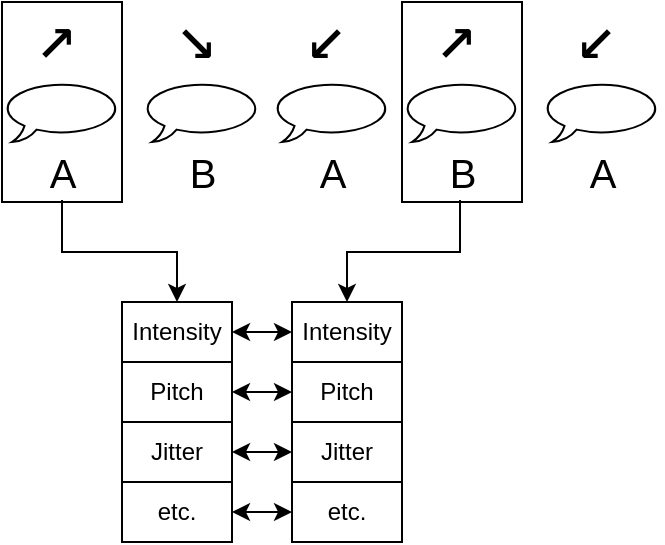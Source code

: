 <mxfile version="14.6.6" type="device"><diagram id="1ChHVX_AiLFRlO4zIq0h" name="Page-1"><mxGraphModel dx="1418" dy="778" grid="1" gridSize="10" guides="1" tooltips="1" connect="1" arrows="1" fold="1" page="1" pageScale="1" pageWidth="850" pageHeight="1100" math="0" shadow="0"><root><mxCell id="0"/><mxCell id="1" parent="0"/><mxCell id="Tv2klzWehSjwSrXVmLQz-22" value="" style="rounded=0;whiteSpace=wrap;html=1;fontSize=20;" vertex="1" parent="1"><mxGeometry x="490" y="80" width="60" height="100" as="geometry"/></mxCell><mxCell id="Tv2klzWehSjwSrXVmLQz-21" value="" style="rounded=0;whiteSpace=wrap;html=1;fontSize=20;" vertex="1" parent="1"><mxGeometry x="290" y="80" width="60" height="100" as="geometry"/></mxCell><mxCell id="Tv2klzWehSjwSrXVmLQz-1" value="" style="whiteSpace=wrap;html=1;shape=mxgraph.basic.oval_callout" vertex="1" parent="1"><mxGeometry x="290" y="120" width="60" height="30" as="geometry"/></mxCell><mxCell id="Tv2klzWehSjwSrXVmLQz-2" value="" style="whiteSpace=wrap;html=1;shape=mxgraph.basic.oval_callout" vertex="1" parent="1"><mxGeometry x="360" y="120" width="60" height="30" as="geometry"/></mxCell><mxCell id="Tv2klzWehSjwSrXVmLQz-3" value="" style="whiteSpace=wrap;html=1;shape=mxgraph.basic.oval_callout" vertex="1" parent="1"><mxGeometry x="425" y="120" width="60" height="30" as="geometry"/></mxCell><mxCell id="Tv2klzWehSjwSrXVmLQz-4" value="" style="whiteSpace=wrap;html=1;shape=mxgraph.basic.oval_callout" vertex="1" parent="1"><mxGeometry x="490" y="120" width="60" height="30" as="geometry"/></mxCell><mxCell id="Tv2klzWehSjwSrXVmLQz-5" value="" style="whiteSpace=wrap;html=1;shape=mxgraph.basic.oval_callout" vertex="1" parent="1"><mxGeometry x="560" y="120" width="60" height="30" as="geometry"/></mxCell><mxCell id="Tv2klzWehSjwSrXVmLQz-8" value="&lt;div style=&quot;color: rgb(0 , 0 , 0) ; background-color: rgb(255 , 255 , 255) ; font-family: &amp;#34;droid sans mono&amp;#34; , &amp;#34;monospace&amp;#34; , monospace , &amp;#34;droid sans fallback&amp;#34; ; font-weight: normal ; font-size: 34px ; line-height: 19px&quot;&gt;&lt;div style=&quot;font-size: 34px&quot;&gt;&lt;span style=&quot;color: rgb(0 , 0 , 0) ; font-size: 34px&quot;&gt;&lt;/span&gt;&lt;span style=&quot;color: rgb(0 , 0 , 0) ; font-size: 34px&quot;&gt;↘&lt;/span&gt;&lt;br style=&quot;font-size: 34px&quot;&gt;&lt;/div&gt;&lt;/div&gt;" style="text;whiteSpace=wrap;html=1;fontSize=34;" vertex="1" parent="1"><mxGeometry x="375" y="80" width="30" height="30" as="geometry"/></mxCell><mxCell id="Tv2klzWehSjwSrXVmLQz-9" value="&lt;div style=&quot;color: rgb(0 , 0 , 0) ; background-color: rgb(255 , 255 , 255) ; font-family: &amp;#34;droid sans mono&amp;#34; , &amp;#34;monospace&amp;#34; , monospace , &amp;#34;droid sans fallback&amp;#34; ; font-weight: normal ; font-size: 34px ; line-height: 19px&quot;&gt;&lt;div style=&quot;font-size: 34px&quot;&gt;&lt;span style=&quot;color: rgb(0 , 0 , 0) ; font-size: 34px&quot;&gt;↗&lt;/span&gt;&lt;/div&gt;&lt;/div&gt;" style="text;whiteSpace=wrap;html=1;fontSize=34;" vertex="1" parent="1"><mxGeometry x="305" y="80" width="30" height="40" as="geometry"/></mxCell><mxCell id="Tv2klzWehSjwSrXVmLQz-11" value="&lt;div style=&quot;color: rgb(0 , 0 , 0) ; background-color: rgb(255 , 255 , 255) ; font-family: &amp;#34;droid sans mono&amp;#34; , &amp;#34;monospace&amp;#34; , monospace , &amp;#34;droid sans fallback&amp;#34; ; font-weight: normal ; font-size: 34px ; line-height: 19px&quot;&gt;&lt;span style=&quot;color: rgb(0 , 0 , 0) ; font-size: 34px&quot;&gt;↙&lt;/span&gt;&lt;br style=&quot;font-size: 34px&quot;&gt;&lt;/div&gt;" style="text;whiteSpace=wrap;html=1;fontSize=34;" vertex="1" parent="1"><mxGeometry x="440" y="80" width="30" height="30" as="geometry"/></mxCell><mxCell id="Tv2klzWehSjwSrXVmLQz-13" value="&lt;div style=&quot;color: rgb(0 , 0 , 0) ; background-color: rgb(255 , 255 , 255) ; font-family: &amp;#34;droid sans mono&amp;#34; , &amp;#34;monospace&amp;#34; , monospace , &amp;#34;droid sans fallback&amp;#34; ; font-weight: normal ; font-size: 34px ; line-height: 19px&quot;&gt;&lt;div style=&quot;font-size: 34px&quot;&gt;&lt;span style=&quot;color: rgb(0 , 0 , 0) ; font-size: 34px&quot;&gt;↗&lt;/span&gt;&lt;/div&gt;&lt;/div&gt;" style="text;whiteSpace=wrap;html=1;fontSize=34;" vertex="1" parent="1"><mxGeometry x="505" y="80" width="30" height="40" as="geometry"/></mxCell><mxCell id="Tv2klzWehSjwSrXVmLQz-15" value="&lt;div style=&quot;color: rgb(0 , 0 , 0) ; background-color: rgb(255 , 255 , 255) ; font-family: &amp;#34;droid sans mono&amp;#34; , &amp;#34;monospace&amp;#34; , monospace , &amp;#34;droid sans fallback&amp;#34; ; font-weight: normal ; font-size: 34px ; line-height: 19px&quot;&gt;&lt;span style=&quot;color: rgb(0 , 0 , 0) ; font-size: 34px&quot;&gt;↙&lt;/span&gt;&lt;br style=&quot;font-size: 34px&quot;&gt;&lt;/div&gt;" style="text;whiteSpace=wrap;html=1;fontSize=34;" vertex="1" parent="1"><mxGeometry x="575" y="80" width="30" height="30" as="geometry"/></mxCell><mxCell id="Tv2klzWehSjwSrXVmLQz-38" style="edgeStyle=orthogonalEdgeStyle;rounded=0;orthogonalLoop=1;jettySize=auto;html=1;fontSize=12;startArrow=none;startFill=0;exitX=0.5;exitY=0.967;exitDx=0;exitDy=0;exitPerimeter=0;" edge="1" parent="1" source="Tv2klzWehSjwSrXVmLQz-16" target="Tv2klzWehSjwSrXVmLQz-23"><mxGeometry relative="1" as="geometry"/></mxCell><mxCell id="Tv2klzWehSjwSrXVmLQz-16" value="A" style="text;html=1;align=center;verticalAlign=middle;resizable=0;points=[];autosize=1;strokeColor=none;fontSize=20;" vertex="1" parent="1"><mxGeometry x="305" y="150" width="30" height="30" as="geometry"/></mxCell><mxCell id="Tv2klzWehSjwSrXVmLQz-17" value="A" style="text;html=1;align=center;verticalAlign=middle;resizable=0;points=[];autosize=1;strokeColor=none;fontSize=20;" vertex="1" parent="1"><mxGeometry x="440" y="150" width="30" height="30" as="geometry"/></mxCell><mxCell id="Tv2klzWehSjwSrXVmLQz-18" value="A" style="text;html=1;align=center;verticalAlign=middle;resizable=0;points=[];autosize=1;strokeColor=none;fontSize=20;" vertex="1" parent="1"><mxGeometry x="575" y="150" width="30" height="30" as="geometry"/></mxCell><mxCell id="Tv2klzWehSjwSrXVmLQz-19" value="B" style="text;html=1;align=center;verticalAlign=middle;resizable=0;points=[];autosize=1;strokeColor=none;fontSize=20;" vertex="1" parent="1"><mxGeometry x="375" y="150" width="30" height="30" as="geometry"/></mxCell><mxCell id="Tv2klzWehSjwSrXVmLQz-39" style="edgeStyle=orthogonalEdgeStyle;rounded=0;orthogonalLoop=1;jettySize=auto;html=1;entryX=0.5;entryY=0;entryDx=0;entryDy=0;fontSize=12;startArrow=none;startFill=0;exitX=0.467;exitY=0.967;exitDx=0;exitDy=0;exitPerimeter=0;" edge="1" parent="1" source="Tv2klzWehSjwSrXVmLQz-20" target="Tv2klzWehSjwSrXVmLQz-27"><mxGeometry relative="1" as="geometry"/></mxCell><mxCell id="Tv2klzWehSjwSrXVmLQz-20" value="B" style="text;html=1;align=center;verticalAlign=middle;resizable=0;points=[];autosize=1;strokeColor=none;fontSize=20;" vertex="1" parent="1"><mxGeometry x="505" y="150" width="30" height="30" as="geometry"/></mxCell><mxCell id="Tv2klzWehSjwSrXVmLQz-23" value="&lt;font style=&quot;font-size: 12px;&quot;&gt;Intensity&lt;/font&gt;" style="rounded=0;whiteSpace=wrap;html=1;fontSize=12;" vertex="1" parent="1"><mxGeometry x="350" y="230" width="55" height="30" as="geometry"/></mxCell><mxCell id="Tv2klzWehSjwSrXVmLQz-32" style="edgeStyle=orthogonalEdgeStyle;rounded=0;orthogonalLoop=1;jettySize=auto;html=1;entryX=0;entryY=0.5;entryDx=0;entryDy=0;fontSize=12;startArrow=classic;startFill=1;" edge="1" parent="1" source="Tv2klzWehSjwSrXVmLQz-24" target="Tv2klzWehSjwSrXVmLQz-28"><mxGeometry relative="1" as="geometry"/></mxCell><mxCell id="Tv2klzWehSjwSrXVmLQz-24" value="Pitch" style="rounded=0;whiteSpace=wrap;html=1;fontSize=12;" vertex="1" parent="1"><mxGeometry x="350" y="260" width="55" height="30" as="geometry"/></mxCell><mxCell id="Tv2klzWehSjwSrXVmLQz-25" value="&lt;font style=&quot;font-size: 12px&quot;&gt;Jitter&lt;/font&gt;" style="rounded=0;whiteSpace=wrap;html=1;fontSize=12;" vertex="1" parent="1"><mxGeometry x="350" y="290" width="55" height="30" as="geometry"/></mxCell><mxCell id="Tv2klzWehSjwSrXVmLQz-34" style="edgeStyle=orthogonalEdgeStyle;rounded=0;orthogonalLoop=1;jettySize=auto;html=1;entryX=0;entryY=0.5;entryDx=0;entryDy=0;fontSize=12;startArrow=classic;startFill=1;" edge="1" parent="1" source="Tv2klzWehSjwSrXVmLQz-26" target="Tv2klzWehSjwSrXVmLQz-30"><mxGeometry relative="1" as="geometry"/></mxCell><mxCell id="Tv2klzWehSjwSrXVmLQz-26" value="etc." style="rounded=0;whiteSpace=wrap;html=1;fontSize=12;" vertex="1" parent="1"><mxGeometry x="350" y="320" width="55" height="30" as="geometry"/></mxCell><mxCell id="Tv2klzWehSjwSrXVmLQz-31" style="edgeStyle=orthogonalEdgeStyle;rounded=0;orthogonalLoop=1;jettySize=auto;html=1;entryX=1;entryY=0.5;entryDx=0;entryDy=0;fontSize=12;startArrow=classic;startFill=1;" edge="1" parent="1" source="Tv2klzWehSjwSrXVmLQz-27" target="Tv2klzWehSjwSrXVmLQz-23"><mxGeometry relative="1" as="geometry"/></mxCell><mxCell id="Tv2klzWehSjwSrXVmLQz-27" value="&lt;font style=&quot;font-size: 12px;&quot;&gt;Intensity&lt;/font&gt;" style="rounded=0;whiteSpace=wrap;html=1;fontSize=12;" vertex="1" parent="1"><mxGeometry x="435" y="230" width="55" height="30" as="geometry"/></mxCell><mxCell id="Tv2klzWehSjwSrXVmLQz-28" value="Pitch" style="rounded=0;whiteSpace=wrap;html=1;fontSize=12;" vertex="1" parent="1"><mxGeometry x="435" y="260" width="55" height="30" as="geometry"/></mxCell><mxCell id="Tv2klzWehSjwSrXVmLQz-33" style="edgeStyle=orthogonalEdgeStyle;rounded=0;orthogonalLoop=1;jettySize=auto;html=1;entryX=1;entryY=0.5;entryDx=0;entryDy=0;fontSize=12;startArrow=classic;startFill=1;" edge="1" parent="1" source="Tv2klzWehSjwSrXVmLQz-29" target="Tv2klzWehSjwSrXVmLQz-25"><mxGeometry relative="1" as="geometry"/></mxCell><mxCell id="Tv2klzWehSjwSrXVmLQz-29" value="&lt;font style=&quot;font-size: 12px&quot;&gt;Jitter&lt;/font&gt;" style="rounded=0;whiteSpace=wrap;html=1;fontSize=12;" vertex="1" parent="1"><mxGeometry x="435" y="290" width="55" height="30" as="geometry"/></mxCell><mxCell id="Tv2klzWehSjwSrXVmLQz-30" value="etc." style="rounded=0;whiteSpace=wrap;html=1;fontSize=12;" vertex="1" parent="1"><mxGeometry x="435" y="320" width="55" height="30" as="geometry"/></mxCell></root></mxGraphModel></diagram></mxfile>